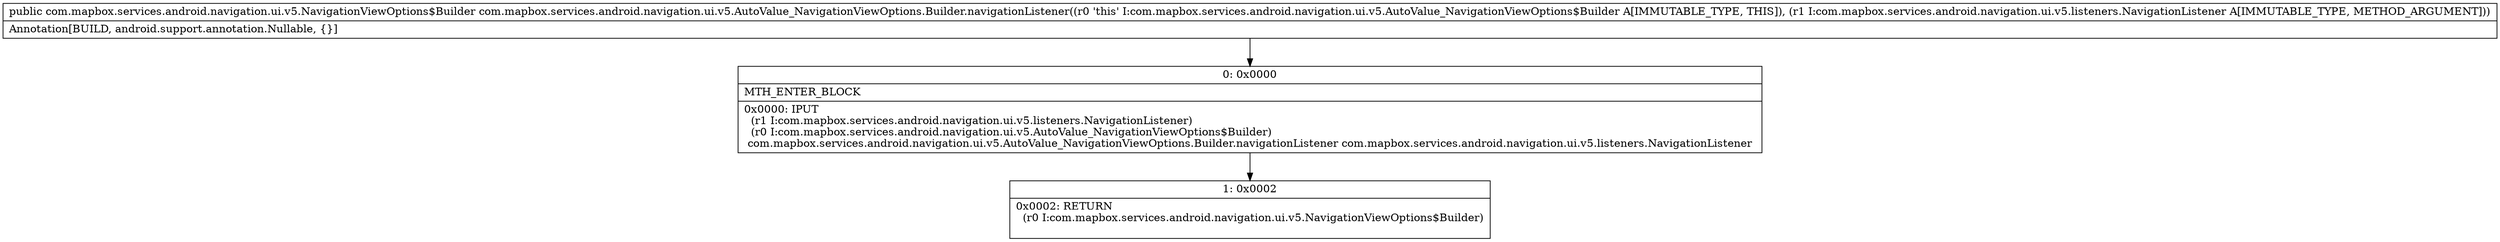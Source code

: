 digraph "CFG forcom.mapbox.services.android.navigation.ui.v5.AutoValue_NavigationViewOptions.Builder.navigationListener(Lcom\/mapbox\/services\/android\/navigation\/ui\/v5\/listeners\/NavigationListener;)Lcom\/mapbox\/services\/android\/navigation\/ui\/v5\/NavigationViewOptions$Builder;" {
Node_0 [shape=record,label="{0\:\ 0x0000|MTH_ENTER_BLOCK\l|0x0000: IPUT  \l  (r1 I:com.mapbox.services.android.navigation.ui.v5.listeners.NavigationListener)\l  (r0 I:com.mapbox.services.android.navigation.ui.v5.AutoValue_NavigationViewOptions$Builder)\l com.mapbox.services.android.navigation.ui.v5.AutoValue_NavigationViewOptions.Builder.navigationListener com.mapbox.services.android.navigation.ui.v5.listeners.NavigationListener \l}"];
Node_1 [shape=record,label="{1\:\ 0x0002|0x0002: RETURN  \l  (r0 I:com.mapbox.services.android.navigation.ui.v5.NavigationViewOptions$Builder)\l \l}"];
MethodNode[shape=record,label="{public com.mapbox.services.android.navigation.ui.v5.NavigationViewOptions$Builder com.mapbox.services.android.navigation.ui.v5.AutoValue_NavigationViewOptions.Builder.navigationListener((r0 'this' I:com.mapbox.services.android.navigation.ui.v5.AutoValue_NavigationViewOptions$Builder A[IMMUTABLE_TYPE, THIS]), (r1 I:com.mapbox.services.android.navigation.ui.v5.listeners.NavigationListener A[IMMUTABLE_TYPE, METHOD_ARGUMENT]))  | Annotation[BUILD, android.support.annotation.Nullable, \{\}]\l}"];
MethodNode -> Node_0;
Node_0 -> Node_1;
}

